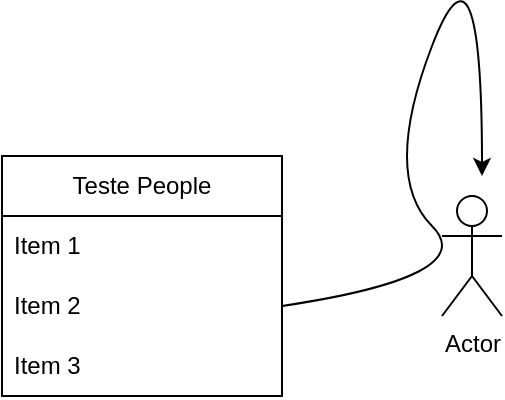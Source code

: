 <mxfile version="21.2.9" type="github">
  <diagram name="Página-1" id="MBWFNrm8f6HPqK5PRfMQ">
    <mxGraphModel dx="1434" dy="782" grid="1" gridSize="10" guides="1" tooltips="1" connect="1" arrows="1" fold="1" page="1" pageScale="1" pageWidth="827" pageHeight="1169" math="0" shadow="0">
      <root>
        <mxCell id="0" />
        <mxCell id="1" parent="0" />
        <mxCell id="mkIOlPXzYwQ58jqDWiaY-1" value="Actor" style="shape=umlActor;verticalLabelPosition=bottom;verticalAlign=top;html=1;outlineConnect=0;" parent="1" vertex="1">
          <mxGeometry x="340" y="280" width="30" height="60" as="geometry" />
        </mxCell>
        <mxCell id="mkIOlPXzYwQ58jqDWiaY-2" value="" style="curved=1;endArrow=classic;html=1;rounded=0;exitX=1;exitY=0.5;exitDx=0;exitDy=0;" parent="1" source="mkIOlPXzYwQ58jqDWiaY-5" edge="1">
          <mxGeometry width="50" height="50" relative="1" as="geometry">
            <mxPoint x="310" y="320" as="sourcePoint" />
            <mxPoint x="360" y="270" as="targetPoint" />
            <Array as="points">
              <mxPoint x="360" y="320" />
              <mxPoint x="310" y="270" />
              <mxPoint x="360" y="140" />
            </Array>
          </mxGeometry>
        </mxCell>
        <mxCell id="mkIOlPXzYwQ58jqDWiaY-3" value="Teste People" style="swimlane;fontStyle=0;childLayout=stackLayout;horizontal=1;startSize=30;horizontalStack=0;resizeParent=1;resizeParentMax=0;resizeLast=0;collapsible=1;marginBottom=0;whiteSpace=wrap;html=1;" parent="1" vertex="1">
          <mxGeometry x="120" y="260" width="140" height="120" as="geometry" />
        </mxCell>
        <mxCell id="mkIOlPXzYwQ58jqDWiaY-4" value="Item 1" style="text;strokeColor=none;fillColor=none;align=left;verticalAlign=middle;spacingLeft=4;spacingRight=4;overflow=hidden;points=[[0,0.5],[1,0.5]];portConstraint=eastwest;rotatable=0;whiteSpace=wrap;html=1;" parent="mkIOlPXzYwQ58jqDWiaY-3" vertex="1">
          <mxGeometry y="30" width="140" height="30" as="geometry" />
        </mxCell>
        <mxCell id="mkIOlPXzYwQ58jqDWiaY-5" value="Item 2" style="text;strokeColor=none;fillColor=none;align=left;verticalAlign=middle;spacingLeft=4;spacingRight=4;overflow=hidden;points=[[0,0.5],[1,0.5]];portConstraint=eastwest;rotatable=0;whiteSpace=wrap;html=1;" parent="mkIOlPXzYwQ58jqDWiaY-3" vertex="1">
          <mxGeometry y="60" width="140" height="30" as="geometry" />
        </mxCell>
        <mxCell id="mkIOlPXzYwQ58jqDWiaY-6" value="Item 3" style="text;strokeColor=none;fillColor=none;align=left;verticalAlign=middle;spacingLeft=4;spacingRight=4;overflow=hidden;points=[[0,0.5],[1,0.5]];portConstraint=eastwest;rotatable=0;whiteSpace=wrap;html=1;" parent="mkIOlPXzYwQ58jqDWiaY-3" vertex="1">
          <mxGeometry y="90" width="140" height="30" as="geometry" />
        </mxCell>
      </root>
    </mxGraphModel>
  </diagram>
</mxfile>
